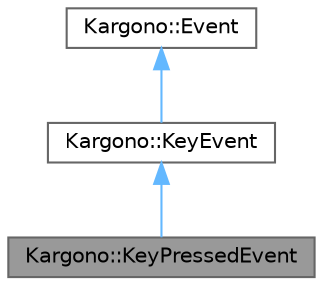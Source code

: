 digraph "Kargono::KeyPressedEvent"
{
 // LATEX_PDF_SIZE
  bgcolor="transparent";
  edge [fontname=Helvetica,fontsize=10,labelfontname=Helvetica,labelfontsize=10];
  node [fontname=Helvetica,fontsize=10,shape=box,height=0.2,width=0.4];
  Node1 [id="Node000001",label="Kargono::KeyPressedEvent",height=0.2,width=0.4,color="gray40", fillcolor="grey60", style="filled", fontcolor="black",tooltip="Class representing a key press event in the game engine."];
  Node2 -> Node1 [id="edge1_Node000001_Node000002",dir="back",color="steelblue1",style="solid",tooltip=" "];
  Node2 [id="Node000002",label="Kargono::KeyEvent",height=0.2,width=0.4,color="gray40", fillcolor="white", style="filled",URL="$class_kargono_1_1_key_event.html",tooltip=" "];
  Node3 -> Node2 [id="edge2_Node000002_Node000003",dir="back",color="steelblue1",style="solid",tooltip=" "];
  Node3 [id="Node000003",label="Kargono::Event",height=0.2,width=0.4,color="gray40", fillcolor="white", style="filled",URL="$class_kargono_1_1_event.html",tooltip=" "];
}
